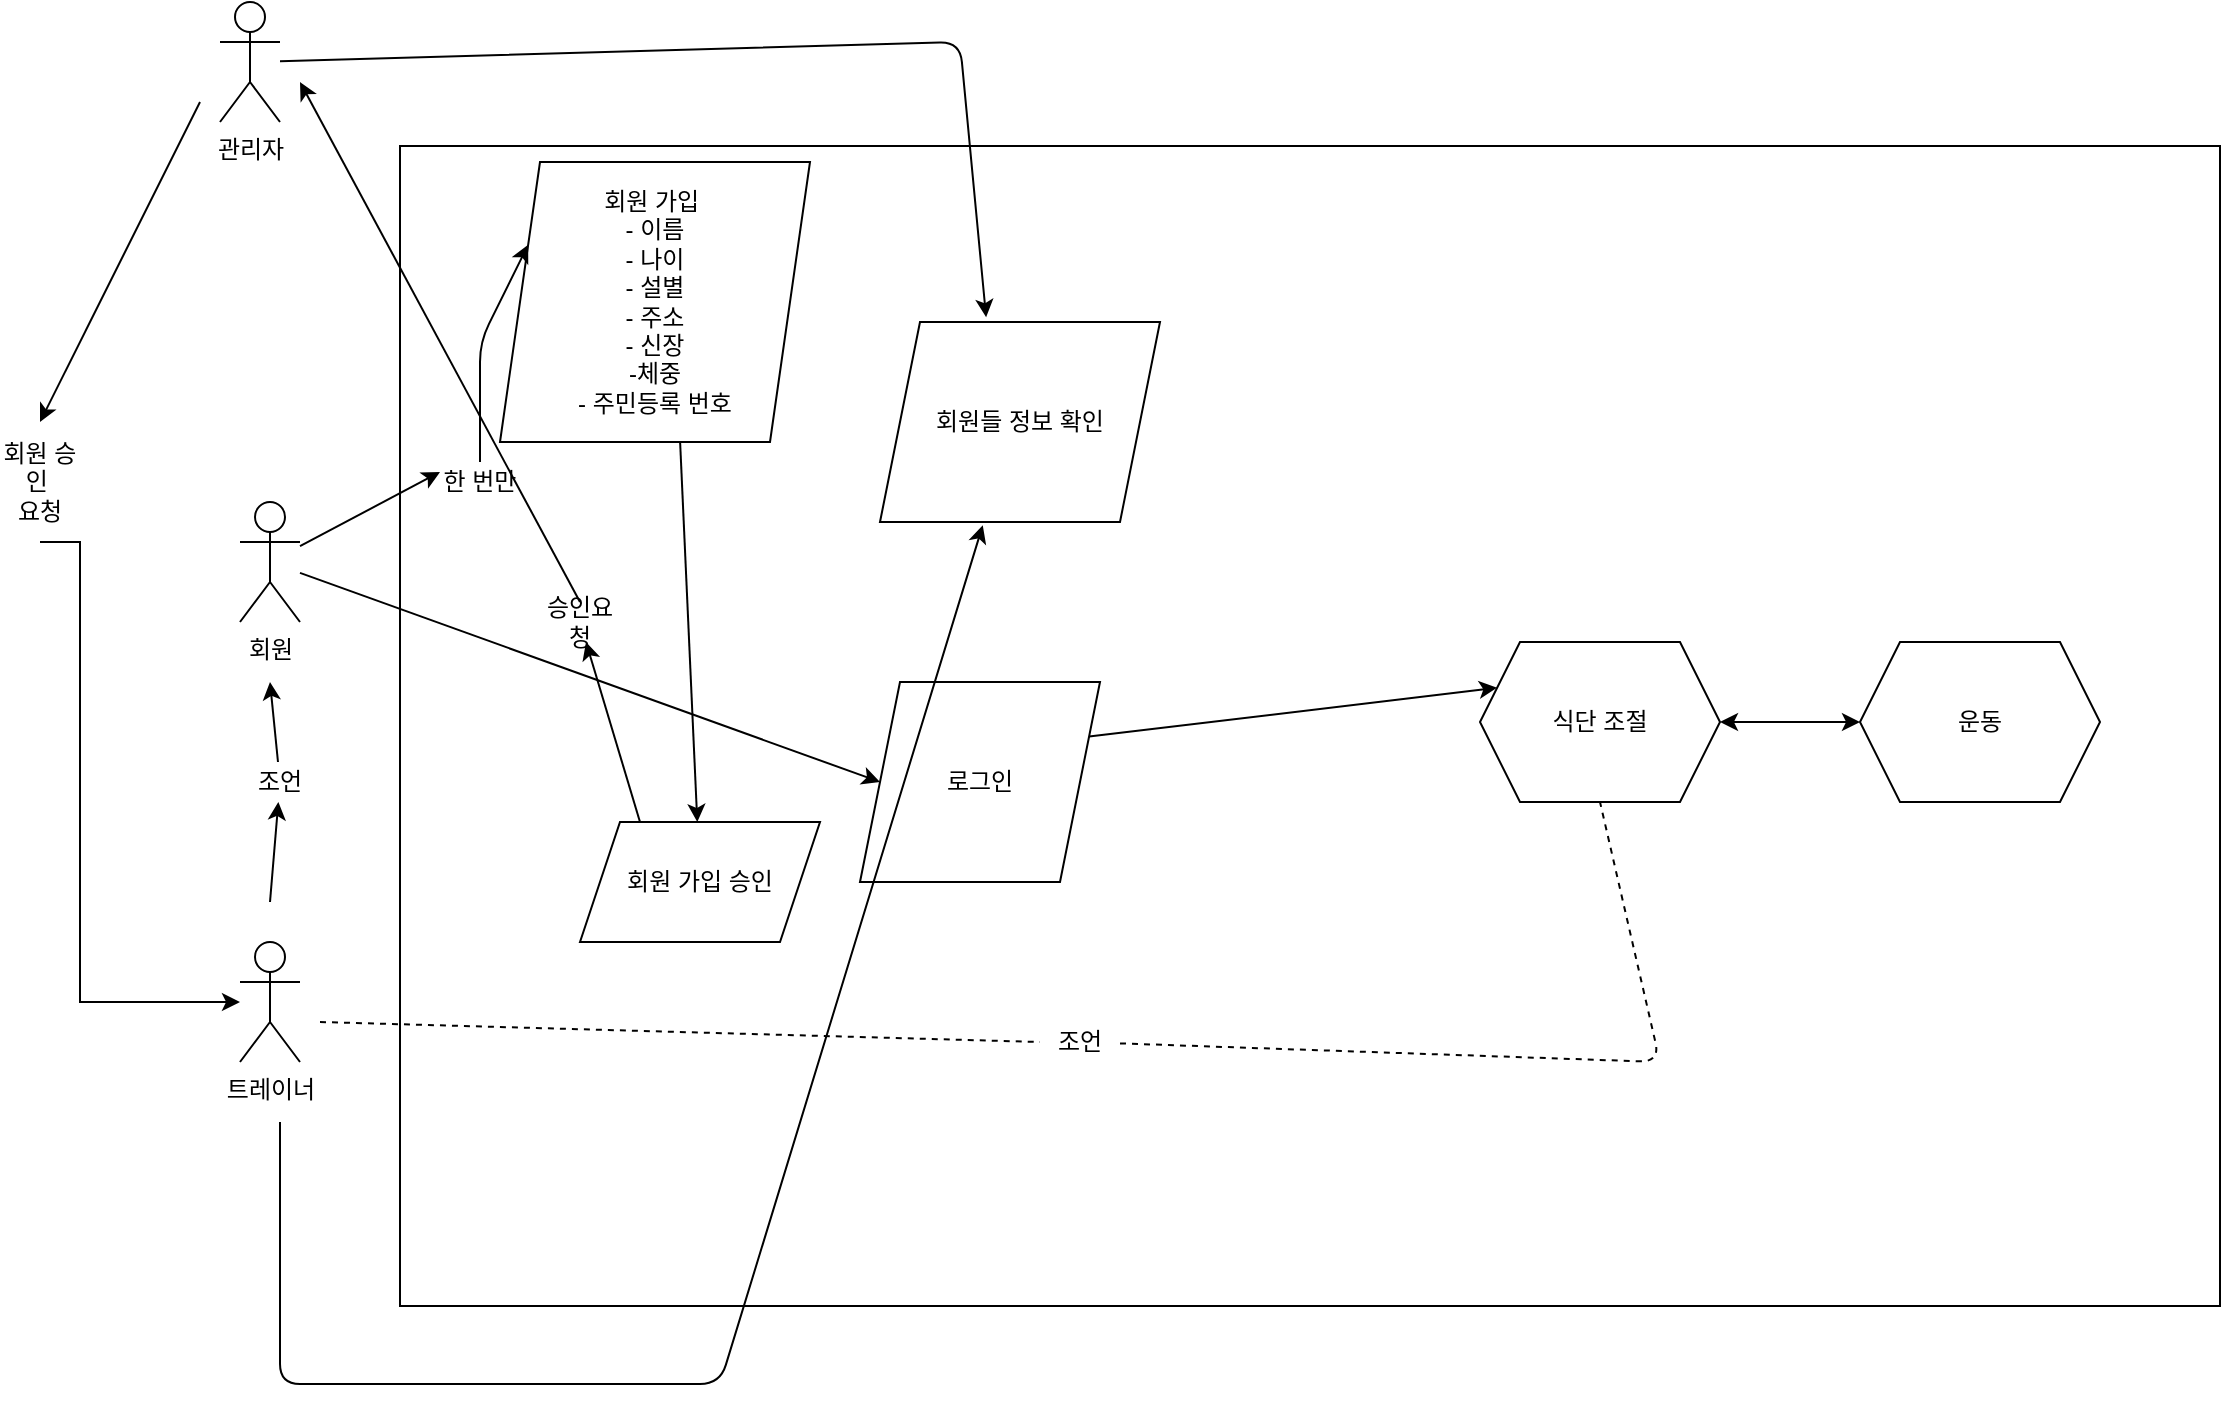 <mxfile version="14.5.7" type="github">
  <diagram name="Page-1" id="74e2e168-ea6b-b213-b513-2b3c1d86103e">
    <mxGraphModel dx="3187" dy="813" grid="1" gridSize="10" guides="1" tooltips="1" connect="1" arrows="1" fold="1" page="1" pageScale="1" pageWidth="1100" pageHeight="850" background="#ffffff" math="0" shadow="0">
      <root>
        <mxCell id="0" />
        <mxCell id="1" parent="0" />
        <mxCell id="UY2LYeUdsEFokPWbuL1_-31" value="회원" style="shape=umlActor;verticalLabelPosition=bottom;verticalAlign=top;html=1;outlineConnect=0;" vertex="1" parent="1">
          <mxGeometry x="280" y="270" width="30" height="60" as="geometry" />
        </mxCell>
        <mxCell id="UY2LYeUdsEFokPWbuL1_-32" value="트레이너" style="shape=umlActor;verticalLabelPosition=bottom;verticalAlign=top;html=1;outlineConnect=0;" vertex="1" parent="1">
          <mxGeometry x="280" y="490" width="30" height="60" as="geometry" />
        </mxCell>
        <mxCell id="UY2LYeUdsEFokPWbuL1_-33" value="" style="rounded=0;whiteSpace=wrap;html=1;" vertex="1" parent="1">
          <mxGeometry x="360" y="92" width="910" height="580" as="geometry" />
        </mxCell>
        <mxCell id="UY2LYeUdsEFokPWbuL1_-37" value="회원 가입&amp;nbsp;&lt;br&gt;- 이름&lt;br&gt;- 나이&lt;br&gt;- 설별&lt;br&gt;- 주소&lt;br&gt;- 신장&lt;br&gt;-체중&lt;br&gt;- 주민등록 번호" style="shape=parallelogram;perimeter=parallelogramPerimeter;whiteSpace=wrap;html=1;fixedSize=1;" vertex="1" parent="1">
          <mxGeometry x="410" y="100" width="155" height="140" as="geometry" />
        </mxCell>
        <mxCell id="UY2LYeUdsEFokPWbuL1_-38" value="" style="endArrow=classic;html=1;entryX=0;entryY=0.25;entryDx=0;entryDy=0;" edge="1" parent="1" source="UY2LYeUdsEFokPWbuL1_-78" target="UY2LYeUdsEFokPWbuL1_-37">
          <mxGeometry width="50" height="50" relative="1" as="geometry">
            <mxPoint x="450" y="560" as="sourcePoint" />
            <mxPoint x="500" y="510" as="targetPoint" />
            <Array as="points">
              <mxPoint x="400" y="190" />
            </Array>
          </mxGeometry>
        </mxCell>
        <mxCell id="UY2LYeUdsEFokPWbuL1_-41" value="로그인" style="shape=parallelogram;perimeter=parallelogramPerimeter;whiteSpace=wrap;html=1;fixedSize=1;" vertex="1" parent="1">
          <mxGeometry x="590" y="360" width="120" height="100" as="geometry" />
        </mxCell>
        <mxCell id="UY2LYeUdsEFokPWbuL1_-47" value="운동" style="shape=hexagon;perimeter=hexagonPerimeter2;whiteSpace=wrap;html=1;fixedSize=1;" vertex="1" parent="1">
          <mxGeometry x="1090" y="340" width="120" height="80" as="geometry" />
        </mxCell>
        <mxCell id="UY2LYeUdsEFokPWbuL1_-49" value="식단 조절" style="shape=hexagon;perimeter=hexagonPerimeter2;whiteSpace=wrap;html=1;fixedSize=1;" vertex="1" parent="1">
          <mxGeometry x="900" y="340" width="120" height="80" as="geometry" />
        </mxCell>
        <mxCell id="UY2LYeUdsEFokPWbuL1_-51" value="" style="endArrow=classic;startArrow=classic;html=1;entryX=0;entryY=0.5;entryDx=0;entryDy=0;exitX=1;exitY=0.5;exitDx=0;exitDy=0;" edge="1" parent="1" source="UY2LYeUdsEFokPWbuL1_-49" target="UY2LYeUdsEFokPWbuL1_-47">
          <mxGeometry width="50" height="50" relative="1" as="geometry">
            <mxPoint x="720" y="420" as="sourcePoint" />
            <mxPoint x="770" y="370" as="targetPoint" />
          </mxGeometry>
        </mxCell>
        <mxCell id="UY2LYeUdsEFokPWbuL1_-52" value="관리자" style="shape=umlActor;verticalLabelPosition=bottom;verticalAlign=top;html=1;outlineConnect=0;" vertex="1" parent="1">
          <mxGeometry x="270" y="20" width="30" height="60" as="geometry" />
        </mxCell>
        <mxCell id="UY2LYeUdsEFokPWbuL1_-55" value="회원 가입 승인" style="shape=parallelogram;perimeter=parallelogramPerimeter;whiteSpace=wrap;html=1;fixedSize=1;" vertex="1" parent="1">
          <mxGeometry x="450" y="430" width="120" height="60" as="geometry" />
        </mxCell>
        <mxCell id="UY2LYeUdsEFokPWbuL1_-56" value="" style="endArrow=classic;html=1;exitX=0.5;exitY=0;exitDx=0;exitDy=0;" edge="1" parent="1" source="UY2LYeUdsEFokPWbuL1_-59">
          <mxGeometry width="50" height="50" relative="1" as="geometry">
            <mxPoint x="620" y="270" as="sourcePoint" />
            <mxPoint x="310" y="60" as="targetPoint" />
          </mxGeometry>
        </mxCell>
        <mxCell id="UY2LYeUdsEFokPWbuL1_-59" value="승인요청" style="text;html=1;strokeColor=none;fillColor=none;align=center;verticalAlign=middle;whiteSpace=wrap;rounded=0;" vertex="1" parent="1">
          <mxGeometry x="430" y="320" width="40" height="20" as="geometry" />
        </mxCell>
        <mxCell id="UY2LYeUdsEFokPWbuL1_-62" value="" style="endArrow=classic;html=1;exitX=0.25;exitY=0;exitDx=0;exitDy=0;" edge="1" parent="1" source="UY2LYeUdsEFokPWbuL1_-55" target="UY2LYeUdsEFokPWbuL1_-59">
          <mxGeometry width="50" height="50" relative="1" as="geometry">
            <mxPoint x="490" y="420" as="sourcePoint" />
            <mxPoint x="310" y="60" as="targetPoint" />
          </mxGeometry>
        </mxCell>
        <mxCell id="UY2LYeUdsEFokPWbuL1_-66" style="edgeStyle=orthogonalEdgeStyle;rounded=0;orthogonalLoop=1;jettySize=auto;html=1;" edge="1" parent="1" target="UY2LYeUdsEFokPWbuL1_-32">
          <mxGeometry relative="1" as="geometry">
            <mxPoint x="180" y="290" as="sourcePoint" />
            <Array as="points">
              <mxPoint x="200" y="290" />
              <mxPoint x="200" y="520" />
            </Array>
          </mxGeometry>
        </mxCell>
        <mxCell id="UY2LYeUdsEFokPWbuL1_-63" value="회원 승인&amp;nbsp;&lt;br&gt;요청" style="text;html=1;strokeColor=none;fillColor=none;align=center;verticalAlign=middle;whiteSpace=wrap;rounded=0;" vertex="1" parent="1">
          <mxGeometry x="160" y="250" width="40" height="20" as="geometry" />
        </mxCell>
        <mxCell id="UY2LYeUdsEFokPWbuL1_-64" value="" style="endArrow=classic;html=1;" edge="1" parent="1">
          <mxGeometry width="50" height="50" relative="1" as="geometry">
            <mxPoint x="260" y="70" as="sourcePoint" />
            <mxPoint x="180" y="230" as="targetPoint" />
            <Array as="points" />
          </mxGeometry>
        </mxCell>
        <mxCell id="UY2LYeUdsEFokPWbuL1_-71" value="" style="endArrow=classic;html=1;exitX=0.581;exitY=1;exitDx=0;exitDy=0;exitPerimeter=0;" edge="1" parent="1" source="UY2LYeUdsEFokPWbuL1_-37" target="UY2LYeUdsEFokPWbuL1_-55">
          <mxGeometry width="50" height="50" relative="1" as="geometry">
            <mxPoint x="560" y="290" as="sourcePoint" />
            <mxPoint x="610" y="240" as="targetPoint" />
          </mxGeometry>
        </mxCell>
        <mxCell id="UY2LYeUdsEFokPWbuL1_-72" value="" style="endArrow=classic;html=1;entryX=0;entryY=0.5;entryDx=0;entryDy=0;" edge="1" parent="1" source="UY2LYeUdsEFokPWbuL1_-31" target="UY2LYeUdsEFokPWbuL1_-41">
          <mxGeometry width="50" height="50" relative="1" as="geometry">
            <mxPoint x="560" y="290" as="sourcePoint" />
            <mxPoint x="610" y="240" as="targetPoint" />
          </mxGeometry>
        </mxCell>
        <mxCell id="UY2LYeUdsEFokPWbuL1_-73" value="" style="endArrow=classic;html=1;entryX=0;entryY=0.25;entryDx=0;entryDy=0;exitX=1;exitY=0.25;exitDx=0;exitDy=0;" edge="1" parent="1" source="UY2LYeUdsEFokPWbuL1_-41" target="UY2LYeUdsEFokPWbuL1_-49">
          <mxGeometry width="50" height="50" relative="1" as="geometry">
            <mxPoint x="560" y="290" as="sourcePoint" />
            <mxPoint x="610" y="240" as="targetPoint" />
          </mxGeometry>
        </mxCell>
        <mxCell id="UY2LYeUdsEFokPWbuL1_-74" value="회원들 정보 확인" style="shape=parallelogram;perimeter=parallelogramPerimeter;whiteSpace=wrap;html=1;fixedSize=1;" vertex="1" parent="1">
          <mxGeometry x="600" y="180" width="140" height="100" as="geometry" />
        </mxCell>
        <mxCell id="UY2LYeUdsEFokPWbuL1_-75" value="" style="endArrow=classic;html=1;entryX=0.379;entryY=-0.024;entryDx=0;entryDy=0;entryPerimeter=0;" edge="1" parent="1" source="UY2LYeUdsEFokPWbuL1_-52" target="UY2LYeUdsEFokPWbuL1_-74">
          <mxGeometry width="50" height="50" relative="1" as="geometry">
            <mxPoint x="510" y="40" as="sourcePoint" />
            <mxPoint x="610" y="240" as="targetPoint" />
            <Array as="points">
              <mxPoint x="640" y="40" />
            </Array>
          </mxGeometry>
        </mxCell>
        <mxCell id="UY2LYeUdsEFokPWbuL1_-76" value="" style="endArrow=classic;html=1;entryX=0.367;entryY=1.016;entryDx=0;entryDy=0;entryPerimeter=0;" edge="1" parent="1" target="UY2LYeUdsEFokPWbuL1_-74">
          <mxGeometry width="50" height="50" relative="1" as="geometry">
            <mxPoint x="300" y="580" as="sourcePoint" />
            <mxPoint x="610" y="350" as="targetPoint" />
            <Array as="points">
              <mxPoint x="300" y="711" />
              <mxPoint x="520" y="711" />
            </Array>
          </mxGeometry>
        </mxCell>
        <mxCell id="UY2LYeUdsEFokPWbuL1_-77" value="" style="endArrow=none;dashed=1;html=1;entryX=0.5;entryY=1;entryDx=0;entryDy=0;" edge="1" parent="1" source="UY2LYeUdsEFokPWbuL1_-85" target="UY2LYeUdsEFokPWbuL1_-49">
          <mxGeometry width="50" height="50" relative="1" as="geometry">
            <mxPoint x="320" y="530" as="sourcePoint" />
            <mxPoint x="1340" y="520" as="targetPoint" />
            <Array as="points">
              <mxPoint x="990" y="550" />
            </Array>
          </mxGeometry>
        </mxCell>
        <mxCell id="UY2LYeUdsEFokPWbuL1_-78" value="한 번만" style="text;html=1;strokeColor=none;fillColor=none;align=center;verticalAlign=middle;whiteSpace=wrap;rounded=0;" vertex="1" parent="1">
          <mxGeometry x="380" y="250" width="40" height="20" as="geometry" />
        </mxCell>
        <mxCell id="UY2LYeUdsEFokPWbuL1_-81" value="" style="endArrow=classic;html=1;entryX=0;entryY=0.25;entryDx=0;entryDy=0;" edge="1" parent="1" source="UY2LYeUdsEFokPWbuL1_-31" target="UY2LYeUdsEFokPWbuL1_-78">
          <mxGeometry width="50" height="50" relative="1" as="geometry">
            <mxPoint x="310" y="298.235" as="sourcePoint" />
            <mxPoint x="424.091" y="141.364" as="targetPoint" />
            <Array as="points" />
          </mxGeometry>
        </mxCell>
        <mxCell id="UY2LYeUdsEFokPWbuL1_-82" value="" style="endArrow=classic;html=1;" edge="1" parent="1" source="UY2LYeUdsEFokPWbuL1_-83">
          <mxGeometry width="50" height="50" relative="1" as="geometry">
            <mxPoint x="295" y="470" as="sourcePoint" />
            <mxPoint x="295" y="360" as="targetPoint" />
          </mxGeometry>
        </mxCell>
        <mxCell id="UY2LYeUdsEFokPWbuL1_-83" value="조언" style="text;html=1;strokeColor=none;fillColor=none;align=center;verticalAlign=middle;whiteSpace=wrap;rounded=0;" vertex="1" parent="1">
          <mxGeometry x="280" y="400" width="40" height="20" as="geometry" />
        </mxCell>
        <mxCell id="UY2LYeUdsEFokPWbuL1_-84" value="" style="endArrow=classic;html=1;" edge="1" parent="1" target="UY2LYeUdsEFokPWbuL1_-83">
          <mxGeometry width="50" height="50" relative="1" as="geometry">
            <mxPoint x="295" y="470" as="sourcePoint" />
            <mxPoint x="295" y="360" as="targetPoint" />
          </mxGeometry>
        </mxCell>
        <mxCell id="UY2LYeUdsEFokPWbuL1_-85" value="조언" style="text;html=1;strokeColor=none;fillColor=none;align=center;verticalAlign=middle;whiteSpace=wrap;rounded=0;" vertex="1" parent="1">
          <mxGeometry x="680" y="530" width="40" height="20" as="geometry" />
        </mxCell>
        <mxCell id="UY2LYeUdsEFokPWbuL1_-87" value="" style="endArrow=none;dashed=1;html=1;entryX=0;entryY=0.5;entryDx=0;entryDy=0;" edge="1" parent="1" target="UY2LYeUdsEFokPWbuL1_-85">
          <mxGeometry width="50" height="50" relative="1" as="geometry">
            <mxPoint x="320" y="530" as="sourcePoint" />
            <mxPoint x="960" y="420" as="targetPoint" />
            <Array as="points" />
          </mxGeometry>
        </mxCell>
      </root>
    </mxGraphModel>
  </diagram>
</mxfile>
